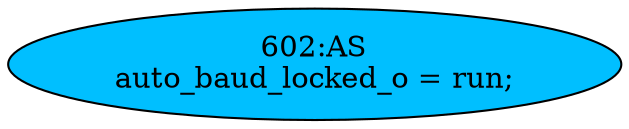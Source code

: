 strict digraph "" {
	node [label="\N"];
	"602:AS"	 [ast="<pyverilog.vparser.ast.Assign object at 0x7f19debeb990>",
		def_var="['auto_baud_locked_o']",
		fillcolor=deepskyblue,
		label="602:AS
auto_baud_locked_o = run;",
		statements="[]",
		style=filled,
		typ=Assign,
		use_var="['run']"];
}
